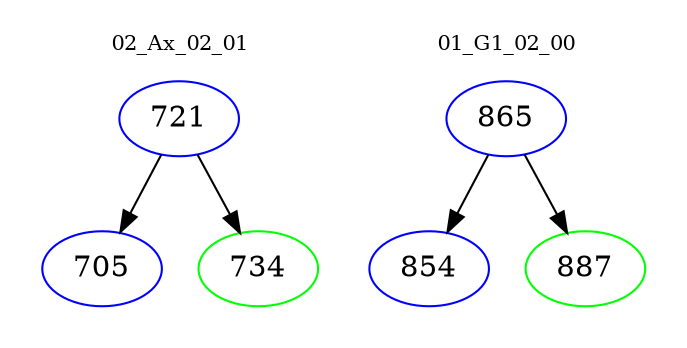 digraph{
subgraph cluster_0 {
color = white
label = "02_Ax_02_01";
fontsize=10;
T0_721 [label="721", color="blue"]
T0_721 -> T0_705 [color="black"]
T0_705 [label="705", color="blue"]
T0_721 -> T0_734 [color="black"]
T0_734 [label="734", color="green"]
}
subgraph cluster_1 {
color = white
label = "01_G1_02_00";
fontsize=10;
T1_865 [label="865", color="blue"]
T1_865 -> T1_854 [color="black"]
T1_854 [label="854", color="blue"]
T1_865 -> T1_887 [color="black"]
T1_887 [label="887", color="green"]
}
}
